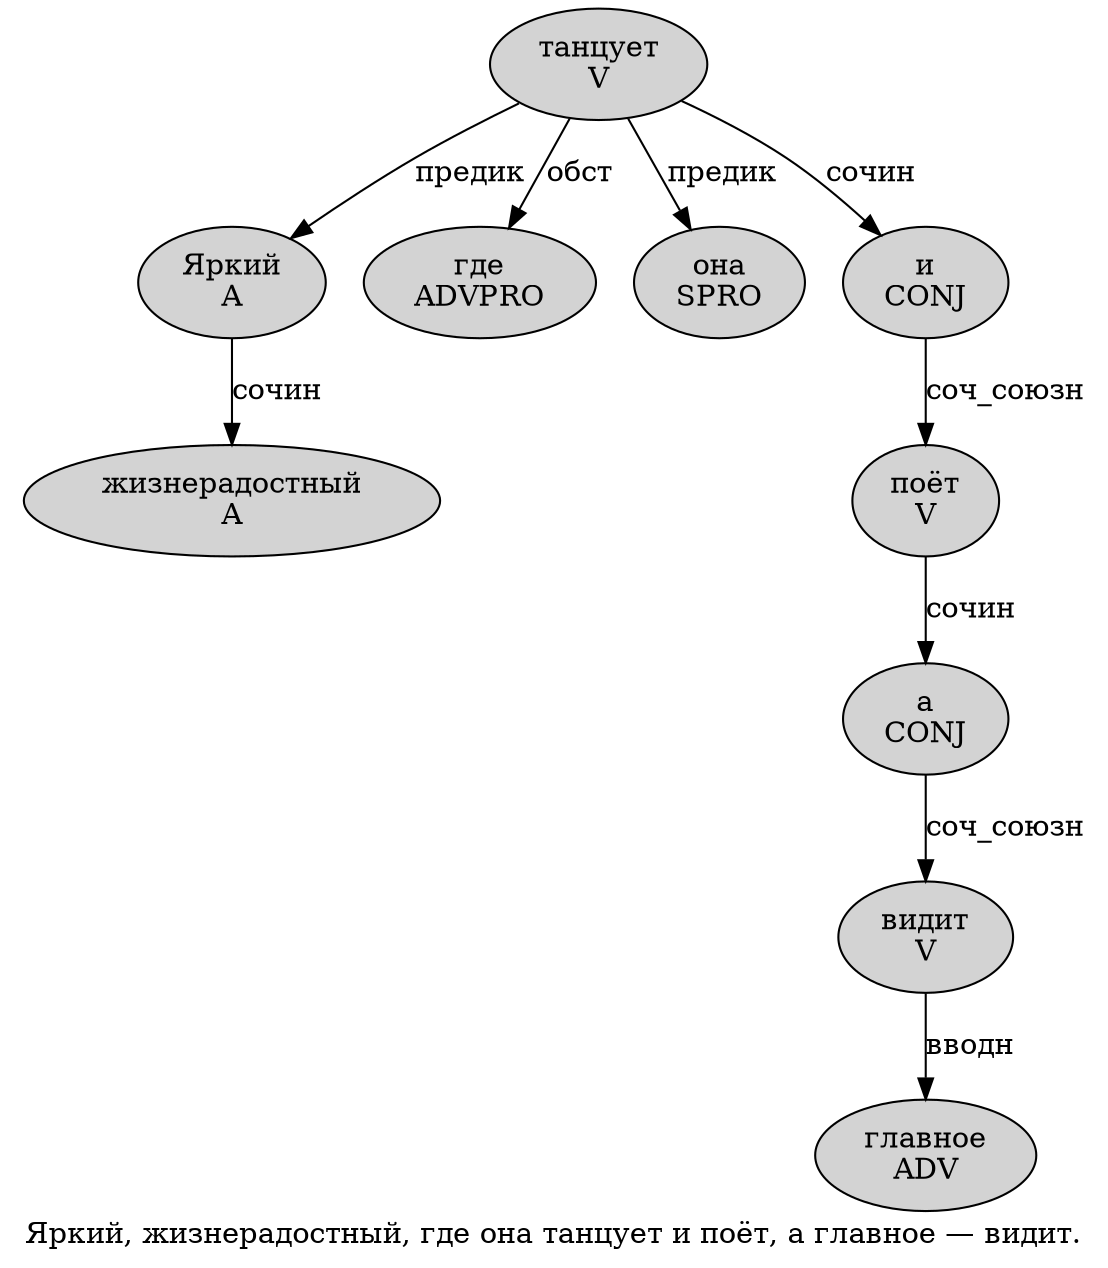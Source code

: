 digraph SENTENCE_1051 {
	graph [label="Яркий, жизнерадостный, где она танцует и поёт, а главное — видит."]
	node [style=filled]
		0 [label="Яркий
A" color="" fillcolor=lightgray penwidth=1 shape=ellipse]
		2 [label="жизнерадостный
A" color="" fillcolor=lightgray penwidth=1 shape=ellipse]
		4 [label="где
ADVPRO" color="" fillcolor=lightgray penwidth=1 shape=ellipse]
		5 [label="она
SPRO" color="" fillcolor=lightgray penwidth=1 shape=ellipse]
		6 [label="танцует
V" color="" fillcolor=lightgray penwidth=1 shape=ellipse]
		7 [label="и
CONJ" color="" fillcolor=lightgray penwidth=1 shape=ellipse]
		8 [label="поёт
V" color="" fillcolor=lightgray penwidth=1 shape=ellipse]
		10 [label="а
CONJ" color="" fillcolor=lightgray penwidth=1 shape=ellipse]
		11 [label="главное
ADV" color="" fillcolor=lightgray penwidth=1 shape=ellipse]
		13 [label="видит
V" color="" fillcolor=lightgray penwidth=1 shape=ellipse]
			13 -> 11 [label="вводн"]
			10 -> 13 [label="соч_союзн"]
			6 -> 0 [label="предик"]
			6 -> 4 [label="обст"]
			6 -> 5 [label="предик"]
			6 -> 7 [label="сочин"]
			0 -> 2 [label="сочин"]
			7 -> 8 [label="соч_союзн"]
			8 -> 10 [label="сочин"]
}